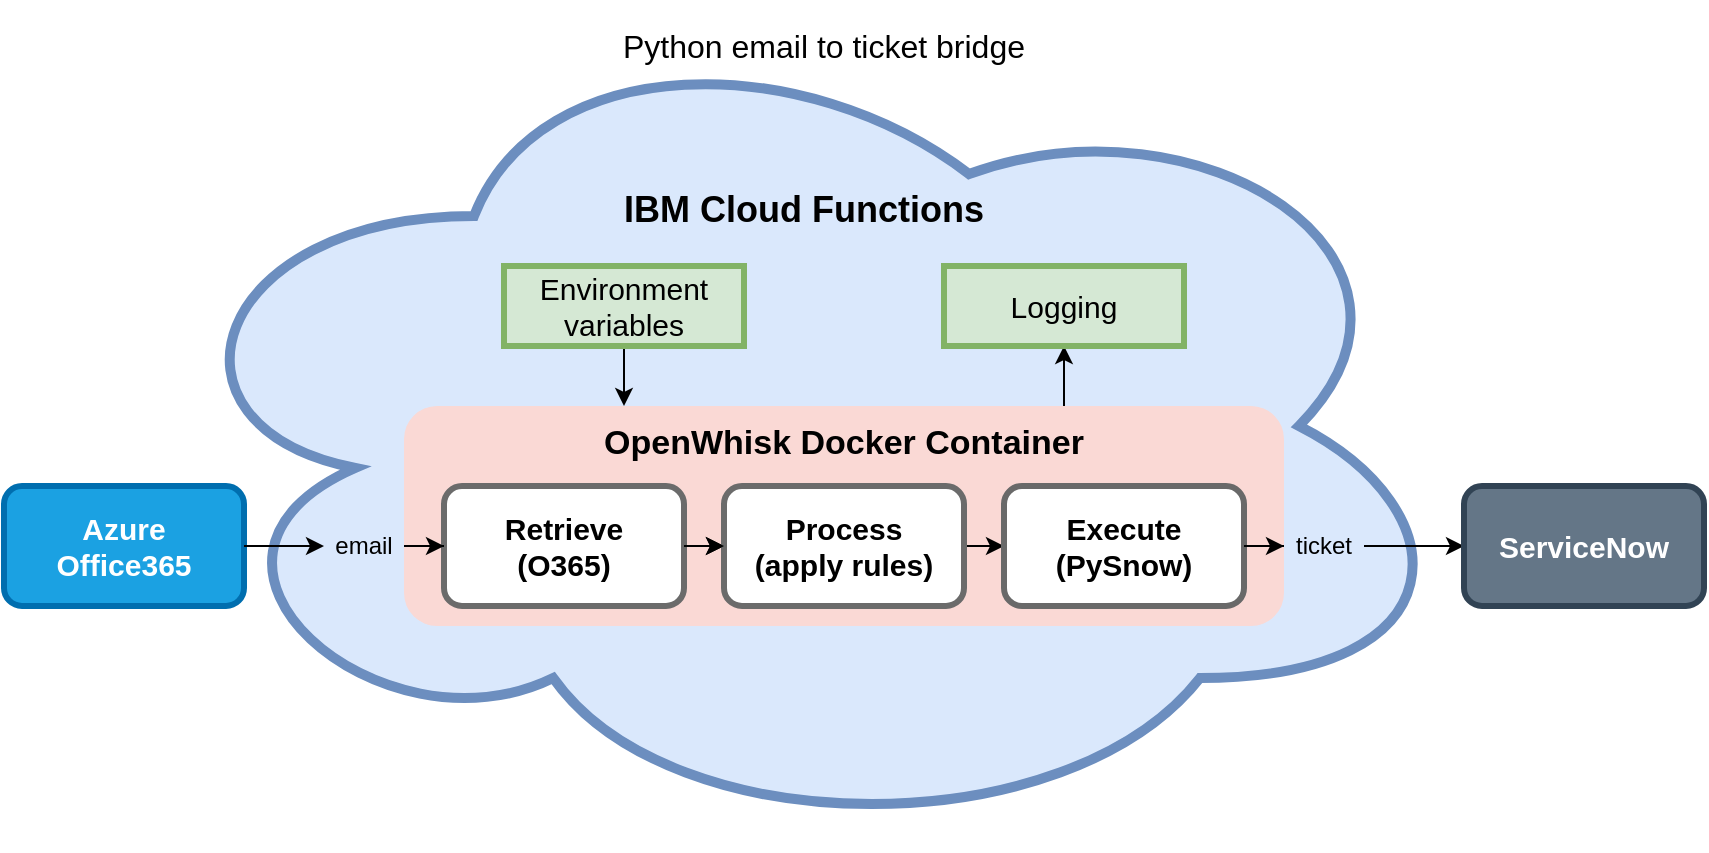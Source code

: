 <mxfile version="10.7.7" type="github"><diagram id="Xsrj5gvIQPnTvIfYPSJn" name="Page-1"><mxGraphModel dx="2225" dy="810" grid="1" gridSize="10" guides="1" tooltips="1" connect="1" arrows="1" fold="1" page="1" pageScale="1" pageWidth="827" pageHeight="1169" math="0" shadow="0"><root><mxCell id="0"/><mxCell id="1" parent="0"/><mxCell id="LxgtS0Ey22xUTxcXNTPm-34" value="&lt;div style=&quot;font-size: 18px&quot;&gt;&lt;b&gt;IBM Cloud Functions&lt;/b&gt;&lt;/div&gt;&lt;div&gt;&lt;br&gt;&lt;/div&gt;&lt;div&gt;&lt;br&gt;&lt;/div&gt;&lt;div&gt;&lt;br&gt;&lt;/div&gt;&lt;div&gt;&lt;br&gt;&lt;/div&gt;&lt;div&gt;&lt;br&gt;&lt;/div&gt;&lt;div&gt;&lt;br&gt;&lt;/div&gt;&lt;div&gt;&lt;br&gt;&lt;/div&gt;&lt;div&gt;&lt;br&gt;&lt;/div&gt;&lt;div&gt;&lt;br&gt;&lt;/div&gt;&lt;div&gt;&lt;br&gt;&lt;/div&gt;&lt;div&gt;&lt;br&gt;&lt;/div&gt;&lt;div&gt;&lt;br&gt;&lt;/div&gt;" style="ellipse;shape=cloud;whiteSpace=wrap;html=1;rounded=1;shadow=0;comic=0;strokeColor=#6c8ebf;strokeWidth=5;fillColor=#dae8fc;fontSize=15;" parent="1" vertex="1"><mxGeometry x="20" y="20" width="660" height="420" as="geometry"/></mxCell><mxCell id="LxgtS0Ey22xUTxcXNTPm-32" style="edgeStyle=orthogonalEdgeStyle;rounded=0;orthogonalLoop=1;jettySize=auto;html=1;exitX=0.75;exitY=0;exitDx=0;exitDy=0;entryX=0.5;entryY=1;entryDx=0;entryDy=0;fontSize=15;" parent="1" source="LxgtS0Ey22xUTxcXNTPm-1" target="LxgtS0Ey22xUTxcXNTPm-31" edge="1"><mxGeometry relative="1" as="geometry"/></mxCell><mxCell id="LxgtS0Ey22xUTxcXNTPm-1" value="&lt;div style=&quot;font-size: 17px&quot;&gt;OpenWhisk Docker Container&lt;/div&gt;&lt;div&gt;&lt;br&gt;&lt;/div&gt;&lt;div&gt;&lt;br&gt;&lt;/div&gt;&lt;div&gt;&lt;br&gt;&lt;/div&gt;&lt;div&gt;&lt;br&gt;&lt;/div&gt;&lt;div&gt;&lt;br&gt;&lt;/div&gt;" style="rounded=1;whiteSpace=wrap;html=1;fillColor=#fad9d5;strokeColor=none;strokeWidth=5;fontStyle=1" parent="1" vertex="1"><mxGeometry x="150" y="220" width="440" height="110" as="geometry"/></mxCell><mxCell id="r5LDiC2spXlOQBRwAlcw-8" value="" style="edgeStyle=orthogonalEdgeStyle;rounded=0;orthogonalLoop=1;jettySize=auto;html=1;" edge="1" parent="1" source="LxgtS0Ey22xUTxcXNTPm-2" target="LxgtS0Ey22xUTxcXNTPm-3"><mxGeometry relative="1" as="geometry"/></mxCell><mxCell id="LxgtS0Ey22xUTxcXNTPm-2" value="Retrieve&lt;br&gt;(O365)" style="rounded=1;whiteSpace=wrap;html=1;fontStyle=1;fontSize=15;strokeWidth=3;strokeColor=#6B6B6B;" parent="1" vertex="1"><mxGeometry x="170" y="260" width="120" height="60" as="geometry"/></mxCell><mxCell id="LxgtS0Ey22xUTxcXNTPm-8" style="edgeStyle=orthogonalEdgeStyle;rounded=0;orthogonalLoop=1;jettySize=auto;html=1;exitX=1;exitY=0.5;exitDx=0;exitDy=0;" parent="1" source="LxgtS0Ey22xUTxcXNTPm-3" target="LxgtS0Ey22xUTxcXNTPm-4" edge="1"><mxGeometry relative="1" as="geometry"/></mxCell><mxCell id="LxgtS0Ey22xUTxcXNTPm-3" value="&lt;div&gt;Process&lt;/div&gt;&lt;div&gt;(apply rules)&lt;br&gt;&lt;/div&gt;" style="rounded=1;whiteSpace=wrap;html=1;fontSize=15;fontStyle=1;strokeWidth=3;strokeColor=#6B6B6B;" parent="1" vertex="1"><mxGeometry x="310" y="260" width="120" height="60" as="geometry"/></mxCell><mxCell id="LxgtS0Ey22xUTxcXNTPm-15" style="edgeStyle=orthogonalEdgeStyle;rounded=0;orthogonalLoop=1;jettySize=auto;html=1;exitX=1;exitY=0.5;exitDx=0;exitDy=0;fontSize=15;" parent="1" source="r5LDiC2spXlOQBRwAlcw-11" target="LxgtS0Ey22xUTxcXNTPm-14" edge="1"><mxGeometry relative="1" as="geometry"/></mxCell><mxCell id="LxgtS0Ey22xUTxcXNTPm-4" value="Execute&lt;br&gt;&lt;div&gt;(PySnow)&lt;/div&gt;" style="rounded=1;whiteSpace=wrap;html=1;fontSize=15;fontStyle=1;strokeWidth=3;strokeColor=#696969;" parent="1" vertex="1"><mxGeometry x="450" y="260" width="120" height="60" as="geometry"/></mxCell><mxCell id="LxgtS0Ey22xUTxcXNTPm-6" value="" style="endArrow=classic;html=1;entryX=0;entryY=0.5;entryDx=0;entryDy=0;exitX=1;exitY=0.5;exitDx=0;exitDy=0;" parent="1" source="LxgtS0Ey22xUTxcXNTPm-2" target="LxgtS0Ey22xUTxcXNTPm-3" edge="1"><mxGeometry width="50" height="50" relative="1" as="geometry"><mxPoint x="160" y="440" as="sourcePoint"/><mxPoint x="210" y="390" as="targetPoint"/></mxGeometry></mxCell><mxCell id="LxgtS0Ey22xUTxcXNTPm-11" style="edgeStyle=orthogonalEdgeStyle;rounded=0;orthogonalLoop=1;jettySize=auto;html=1;exitX=1;exitY=0.5;exitDx=0;exitDy=0;" parent="1" source="r5LDiC2spXlOQBRwAlcw-9" target="LxgtS0Ey22xUTxcXNTPm-2" edge="1"><mxGeometry relative="1" as="geometry"><mxPoint x="100" y="290" as="sourcePoint"/></mxGeometry></mxCell><mxCell id="LxgtS0Ey22xUTxcXNTPm-13" value="&lt;div&gt;Azure &lt;br&gt;&lt;/div&gt;&lt;div&gt;&lt;font color=&quot;#FFFFFF&quot;&gt;Office365&lt;/font&gt;&lt;/div&gt;" style="rounded=1;whiteSpace=wrap;html=1;strokeColor=#006EAF;fillColor=#1ba1e2;fontSize=15;fontStyle=1;fontColor=#ffffff;strokeWidth=3;" parent="1" vertex="1"><mxGeometry x="-50" y="260" width="120" height="60" as="geometry"/></mxCell><mxCell id="LxgtS0Ey22xUTxcXNTPm-14" value="&lt;b&gt;&lt;font color=&quot;#FFFFFF&quot;&gt;ServiceNow&lt;/font&gt;&lt;/b&gt;" style="rounded=1;whiteSpace=wrap;html=1;strokeColor=#314354;fillColor=#647687;fontSize=15;fontColor=#ffffff;strokeWidth=3;" parent="1" vertex="1"><mxGeometry x="680" y="260" width="120" height="60" as="geometry"/></mxCell><mxCell id="LxgtS0Ey22xUTxcXNTPm-36" value="" style="edgeStyle=orthogonalEdgeStyle;rounded=0;orthogonalLoop=1;jettySize=auto;html=1;fontSize=15;" parent="1" source="LxgtS0Ey22xUTxcXNTPm-18" edge="1"><mxGeometry relative="1" as="geometry"><mxPoint x="260" y="220" as="targetPoint"/></mxGeometry></mxCell><mxCell id="LxgtS0Ey22xUTxcXNTPm-18" value="Environment variables" style="rounded=0;whiteSpace=wrap;html=1;strokeColor=#82b366;fillColor=#d5e8d4;fontSize=15;strokeWidth=3;" parent="1" vertex="1"><mxGeometry x="200" y="150" width="120" height="40" as="geometry"/></mxCell><mxCell id="LxgtS0Ey22xUTxcXNTPm-31" value="Logging" style="rounded=0;whiteSpace=wrap;html=1;strokeColor=#82b366;fillColor=#d5e8d4;fontSize=15;strokeWidth=3;" parent="1" vertex="1"><mxGeometry x="420" y="150" width="120" height="40" as="geometry"/></mxCell><mxCell id="r5LDiC2spXlOQBRwAlcw-1" value="&lt;font style=&quot;font-size: 16px&quot;&gt;Python email to ticket bridge&lt;/font&gt;" style="text;html=1;strokeColor=none;fillColor=none;align=center;verticalAlign=middle;whiteSpace=wrap;rounded=0;strokeWidth=6;" vertex="1" parent="1"><mxGeometry x="245" y="30" width="230" height="20" as="geometry"/></mxCell><mxCell id="r5LDiC2spXlOQBRwAlcw-9" value="&lt;div&gt;email&lt;/div&gt;" style="text;html=1;strokeColor=none;fillColor=none;align=center;verticalAlign=middle;whiteSpace=wrap;rounded=0;opacity=0;" vertex="1" parent="1"><mxGeometry x="110" y="280" width="40" height="20" as="geometry"/></mxCell><mxCell id="r5LDiC2spXlOQBRwAlcw-10" style="edgeStyle=orthogonalEdgeStyle;rounded=0;orthogonalLoop=1;jettySize=auto;html=1;exitX=1;exitY=0.5;exitDx=0;exitDy=0;" edge="1" parent="1" source="LxgtS0Ey22xUTxcXNTPm-13" target="r5LDiC2spXlOQBRwAlcw-9"><mxGeometry relative="1" as="geometry"><mxPoint x="90" y="290" as="sourcePoint"/><mxPoint x="170" y="290" as="targetPoint"/></mxGeometry></mxCell><mxCell id="r5LDiC2spXlOQBRwAlcw-11" value="ticket" style="text;html=1;strokeColor=none;fillColor=none;align=center;verticalAlign=middle;whiteSpace=wrap;rounded=0;opacity=0;" vertex="1" parent="1"><mxGeometry x="590" y="280" width="40" height="20" as="geometry"/></mxCell><mxCell id="r5LDiC2spXlOQBRwAlcw-12" style="edgeStyle=orthogonalEdgeStyle;rounded=0;orthogonalLoop=1;jettySize=auto;html=1;exitX=1;exitY=0.5;exitDx=0;exitDy=0;fontSize=15;" edge="1" parent="1" source="LxgtS0Ey22xUTxcXNTPm-4" target="r5LDiC2spXlOQBRwAlcw-11"><mxGeometry relative="1" as="geometry"><mxPoint x="570" y="290" as="sourcePoint"/><mxPoint x="680" y="290" as="targetPoint"/></mxGeometry></mxCell></root></mxGraphModel></diagram></mxfile>